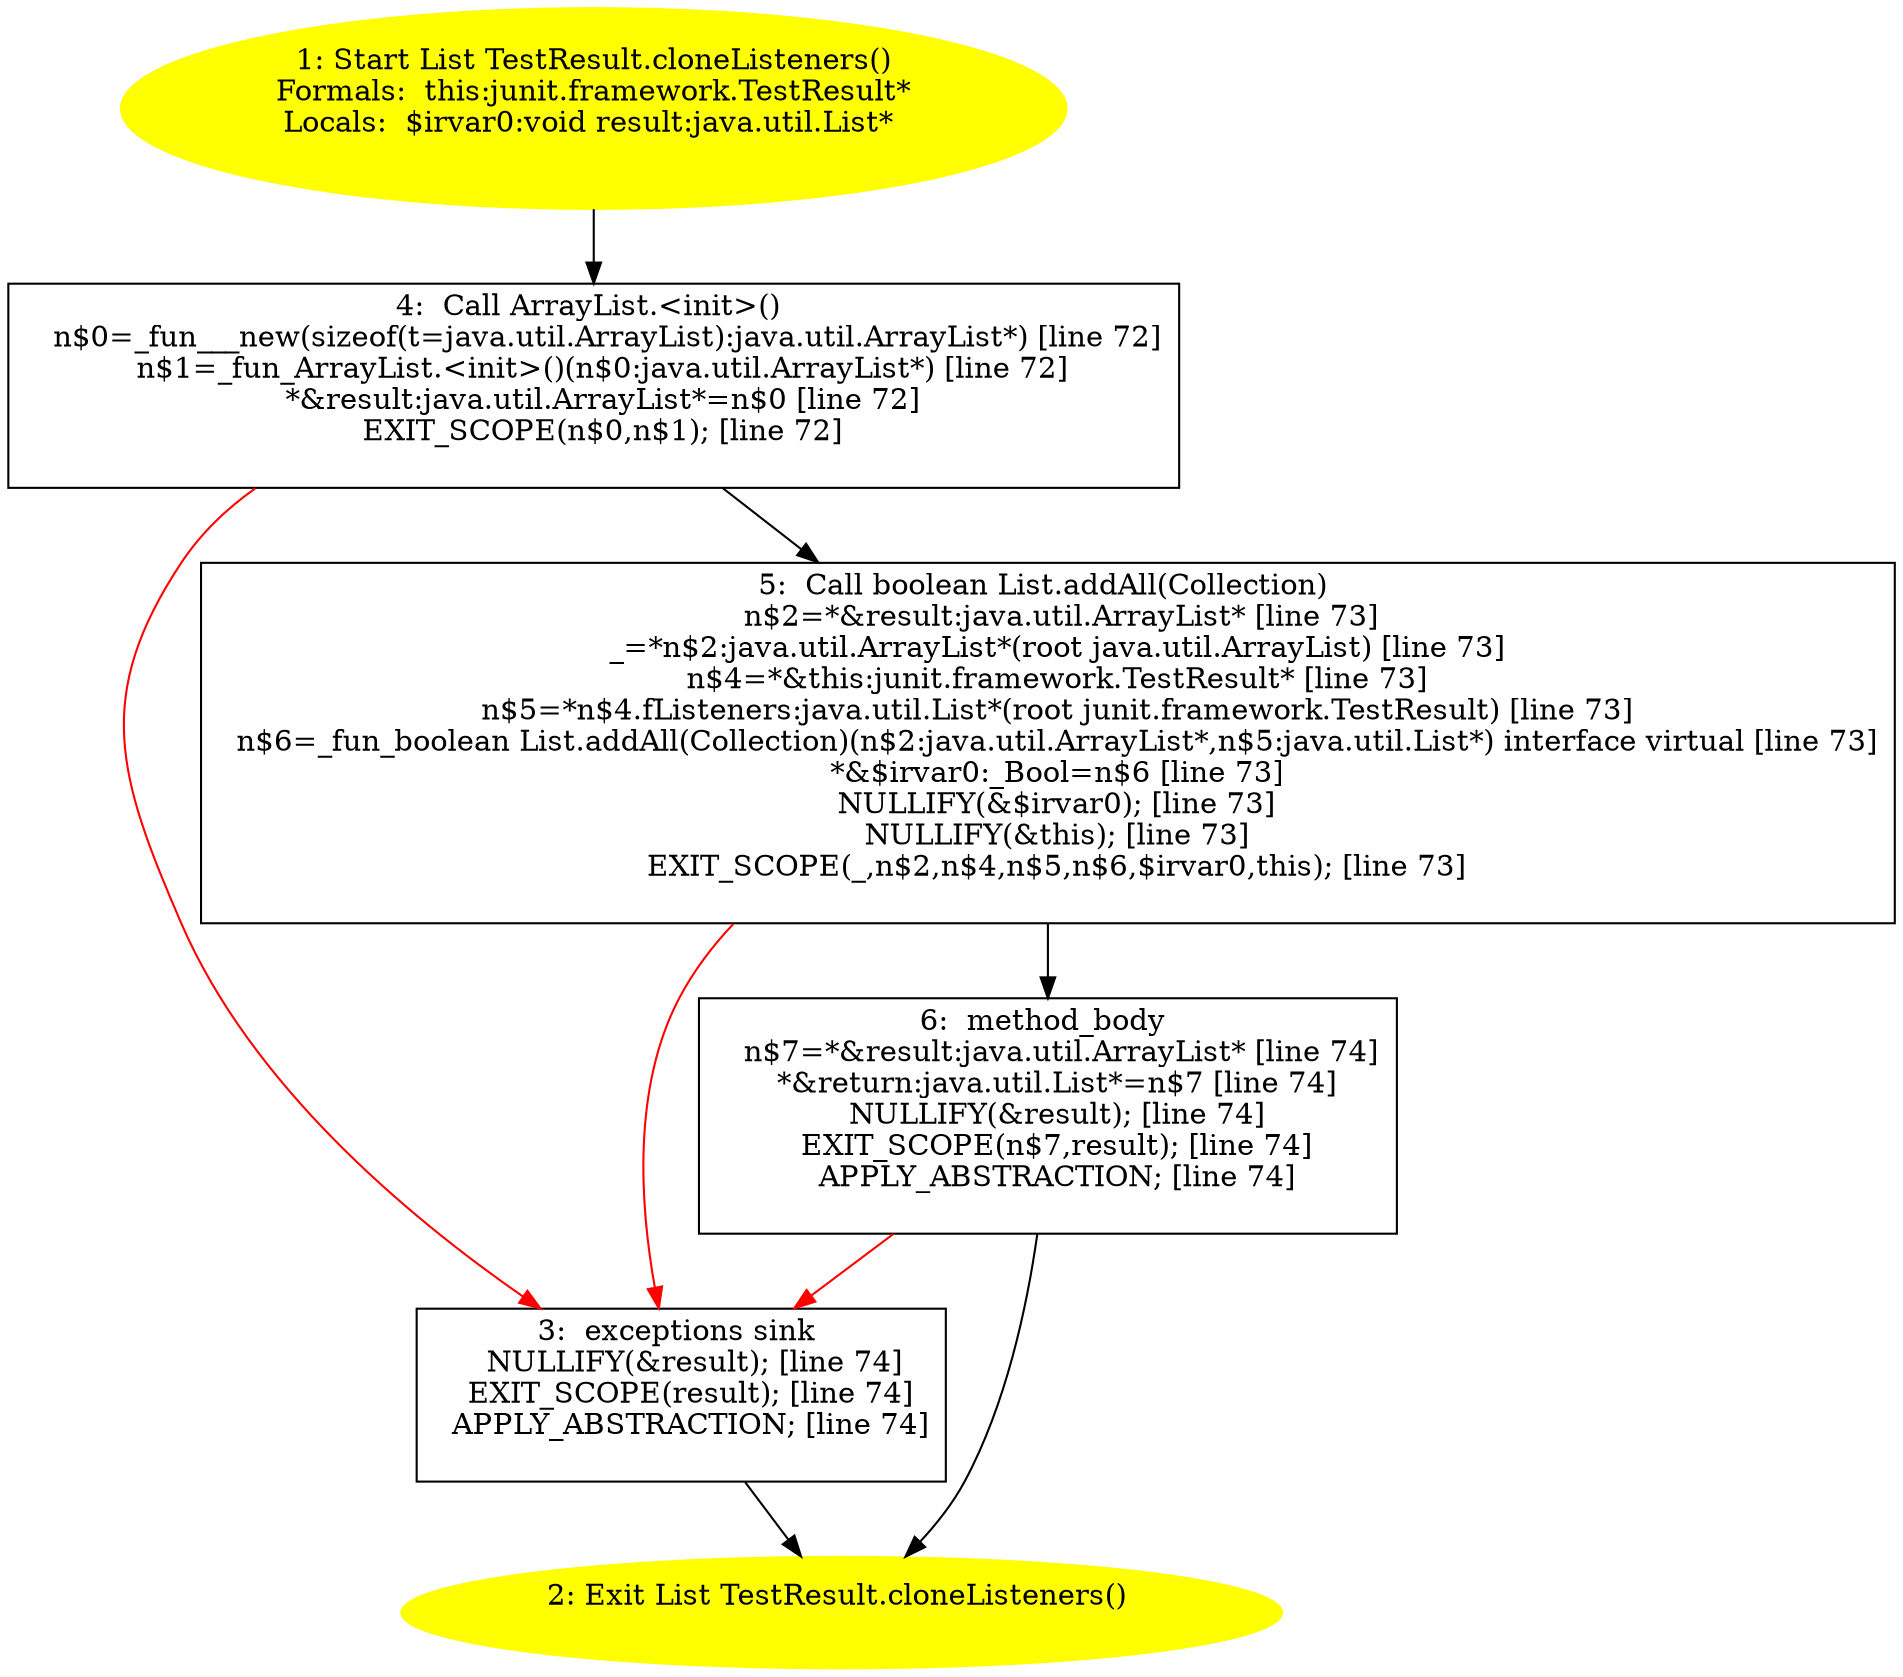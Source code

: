 /* @generated */
digraph cfg {
"junit.framework.TestResult.cloneListeners():java.util.List.eb226f113080bf0e5e4a5b0dc447354e_1" [label="1: Start List TestResult.cloneListeners()\nFormals:  this:junit.framework.TestResult*\nLocals:  $irvar0:void result:java.util.List* \n  " color=yellow style=filled]
	

	 "junit.framework.TestResult.cloneListeners():java.util.List.eb226f113080bf0e5e4a5b0dc447354e_1" -> "junit.framework.TestResult.cloneListeners():java.util.List.eb226f113080bf0e5e4a5b0dc447354e_4" ;
"junit.framework.TestResult.cloneListeners():java.util.List.eb226f113080bf0e5e4a5b0dc447354e_2" [label="2: Exit List TestResult.cloneListeners() \n  " color=yellow style=filled]
	

"junit.framework.TestResult.cloneListeners():java.util.List.eb226f113080bf0e5e4a5b0dc447354e_3" [label="3:  exceptions sink \n   NULLIFY(&result); [line 74]\n  EXIT_SCOPE(result); [line 74]\n  APPLY_ABSTRACTION; [line 74]\n " shape="box"]
	

	 "junit.framework.TestResult.cloneListeners():java.util.List.eb226f113080bf0e5e4a5b0dc447354e_3" -> "junit.framework.TestResult.cloneListeners():java.util.List.eb226f113080bf0e5e4a5b0dc447354e_2" ;
"junit.framework.TestResult.cloneListeners():java.util.List.eb226f113080bf0e5e4a5b0dc447354e_4" [label="4:  Call ArrayList.<init>() \n   n$0=_fun___new(sizeof(t=java.util.ArrayList):java.util.ArrayList*) [line 72]\n  n$1=_fun_ArrayList.<init>()(n$0:java.util.ArrayList*) [line 72]\n  *&result:java.util.ArrayList*=n$0 [line 72]\n  EXIT_SCOPE(n$0,n$1); [line 72]\n " shape="box"]
	

	 "junit.framework.TestResult.cloneListeners():java.util.List.eb226f113080bf0e5e4a5b0dc447354e_4" -> "junit.framework.TestResult.cloneListeners():java.util.List.eb226f113080bf0e5e4a5b0dc447354e_5" ;
	 "junit.framework.TestResult.cloneListeners():java.util.List.eb226f113080bf0e5e4a5b0dc447354e_4" -> "junit.framework.TestResult.cloneListeners():java.util.List.eb226f113080bf0e5e4a5b0dc447354e_3" [color="red" ];
"junit.framework.TestResult.cloneListeners():java.util.List.eb226f113080bf0e5e4a5b0dc447354e_5" [label="5:  Call boolean List.addAll(Collection) \n   n$2=*&result:java.util.ArrayList* [line 73]\n  _=*n$2:java.util.ArrayList*(root java.util.ArrayList) [line 73]\n  n$4=*&this:junit.framework.TestResult* [line 73]\n  n$5=*n$4.fListeners:java.util.List*(root junit.framework.TestResult) [line 73]\n  n$6=_fun_boolean List.addAll(Collection)(n$2:java.util.ArrayList*,n$5:java.util.List*) interface virtual [line 73]\n  *&$irvar0:_Bool=n$6 [line 73]\n  NULLIFY(&$irvar0); [line 73]\n  NULLIFY(&this); [line 73]\n  EXIT_SCOPE(_,n$2,n$4,n$5,n$6,$irvar0,this); [line 73]\n " shape="box"]
	

	 "junit.framework.TestResult.cloneListeners():java.util.List.eb226f113080bf0e5e4a5b0dc447354e_5" -> "junit.framework.TestResult.cloneListeners():java.util.List.eb226f113080bf0e5e4a5b0dc447354e_6" ;
	 "junit.framework.TestResult.cloneListeners():java.util.List.eb226f113080bf0e5e4a5b0dc447354e_5" -> "junit.framework.TestResult.cloneListeners():java.util.List.eb226f113080bf0e5e4a5b0dc447354e_3" [color="red" ];
"junit.framework.TestResult.cloneListeners():java.util.List.eb226f113080bf0e5e4a5b0dc447354e_6" [label="6:  method_body \n   n$7=*&result:java.util.ArrayList* [line 74]\n  *&return:java.util.List*=n$7 [line 74]\n  NULLIFY(&result); [line 74]\n  EXIT_SCOPE(n$7,result); [line 74]\n  APPLY_ABSTRACTION; [line 74]\n " shape="box"]
	

	 "junit.framework.TestResult.cloneListeners():java.util.List.eb226f113080bf0e5e4a5b0dc447354e_6" -> "junit.framework.TestResult.cloneListeners():java.util.List.eb226f113080bf0e5e4a5b0dc447354e_2" ;
	 "junit.framework.TestResult.cloneListeners():java.util.List.eb226f113080bf0e5e4a5b0dc447354e_6" -> "junit.framework.TestResult.cloneListeners():java.util.List.eb226f113080bf0e5e4a5b0dc447354e_3" [color="red" ];
}
